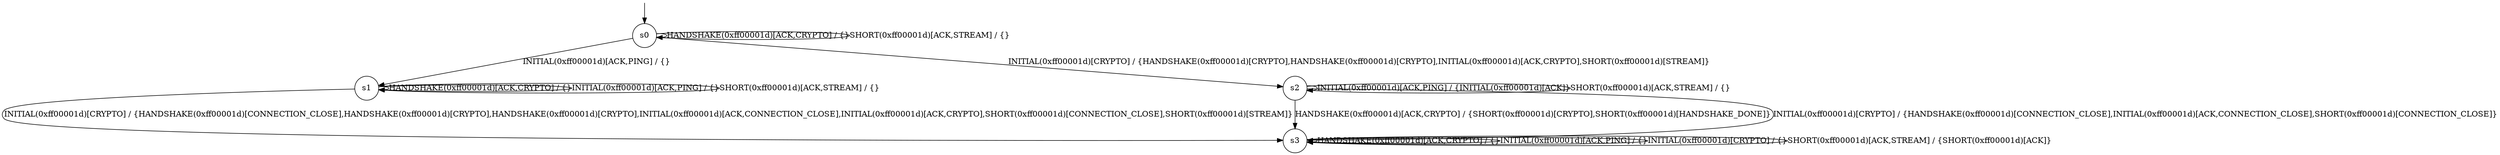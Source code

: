digraph g {

	s0 [shape="circle" label="s0"];
	s1 [shape="circle" label="s1"];
	s2 [shape="circle" label="s2"];
	s3 [shape="circle" label="s3"];
	s0 -> s0 [label="HANDSHAKE(0xff00001d)[ACK,CRYPTO] / {}"];
	s0 -> s1 [label="INITIAL(0xff00001d)[ACK,PING] / {}"];
	s0 -> s2 [label="INITIAL(0xff00001d)[CRYPTO] / {HANDSHAKE(0xff00001d)[CRYPTO],HANDSHAKE(0xff00001d)[CRYPTO],INITIAL(0xff00001d)[ACK,CRYPTO],SHORT(0xff00001d)[STREAM]}"];
	s0 -> s0 [label="SHORT(0xff00001d)[ACK,STREAM] / {}"];
	s1 -> s1 [label="HANDSHAKE(0xff00001d)[ACK,CRYPTO] / {}"];
	s1 -> s1 [label="INITIAL(0xff00001d)[ACK,PING] / {}"];
	s1 -> s3 [label="INITIAL(0xff00001d)[CRYPTO] / {HANDSHAKE(0xff00001d)[CONNECTION_CLOSE],HANDSHAKE(0xff00001d)[CRYPTO],HANDSHAKE(0xff00001d)[CRYPTO],INITIAL(0xff00001d)[ACK,CONNECTION_CLOSE],INITIAL(0xff00001d)[ACK,CRYPTO],SHORT(0xff00001d)[CONNECTION_CLOSE],SHORT(0xff00001d)[STREAM]}"];
	s1 -> s1 [label="SHORT(0xff00001d)[ACK,STREAM] / {}"];
	s2 -> s3 [label="HANDSHAKE(0xff00001d)[ACK,CRYPTO] / {SHORT(0xff00001d)[CRYPTO],SHORT(0xff00001d)[HANDSHAKE_DONE]}"];
	s2 -> s2 [label="INITIAL(0xff00001d)[ACK,PING] / {INITIAL(0xff00001d)[ACK]}"];
	s2 -> s3 [label="INITIAL(0xff00001d)[CRYPTO] / {HANDSHAKE(0xff00001d)[CONNECTION_CLOSE],INITIAL(0xff00001d)[ACK,CONNECTION_CLOSE],SHORT(0xff00001d)[CONNECTION_CLOSE]}"];
	s2 -> s2 [label="SHORT(0xff00001d)[ACK,STREAM] / {}"];
	s3 -> s3 [label="HANDSHAKE(0xff00001d)[ACK,CRYPTO] / {}"];
	s3 -> s3 [label="INITIAL(0xff00001d)[ACK,PING] / {}"];
	s3 -> s3 [label="INITIAL(0xff00001d)[CRYPTO] / {}"];
	s3 -> s3 [label="SHORT(0xff00001d)[ACK,STREAM] / {SHORT(0xff00001d)[ACK]}"];

__start0 [label="" shape="none" width="0" height="0"];
__start0 -> s0;

}
